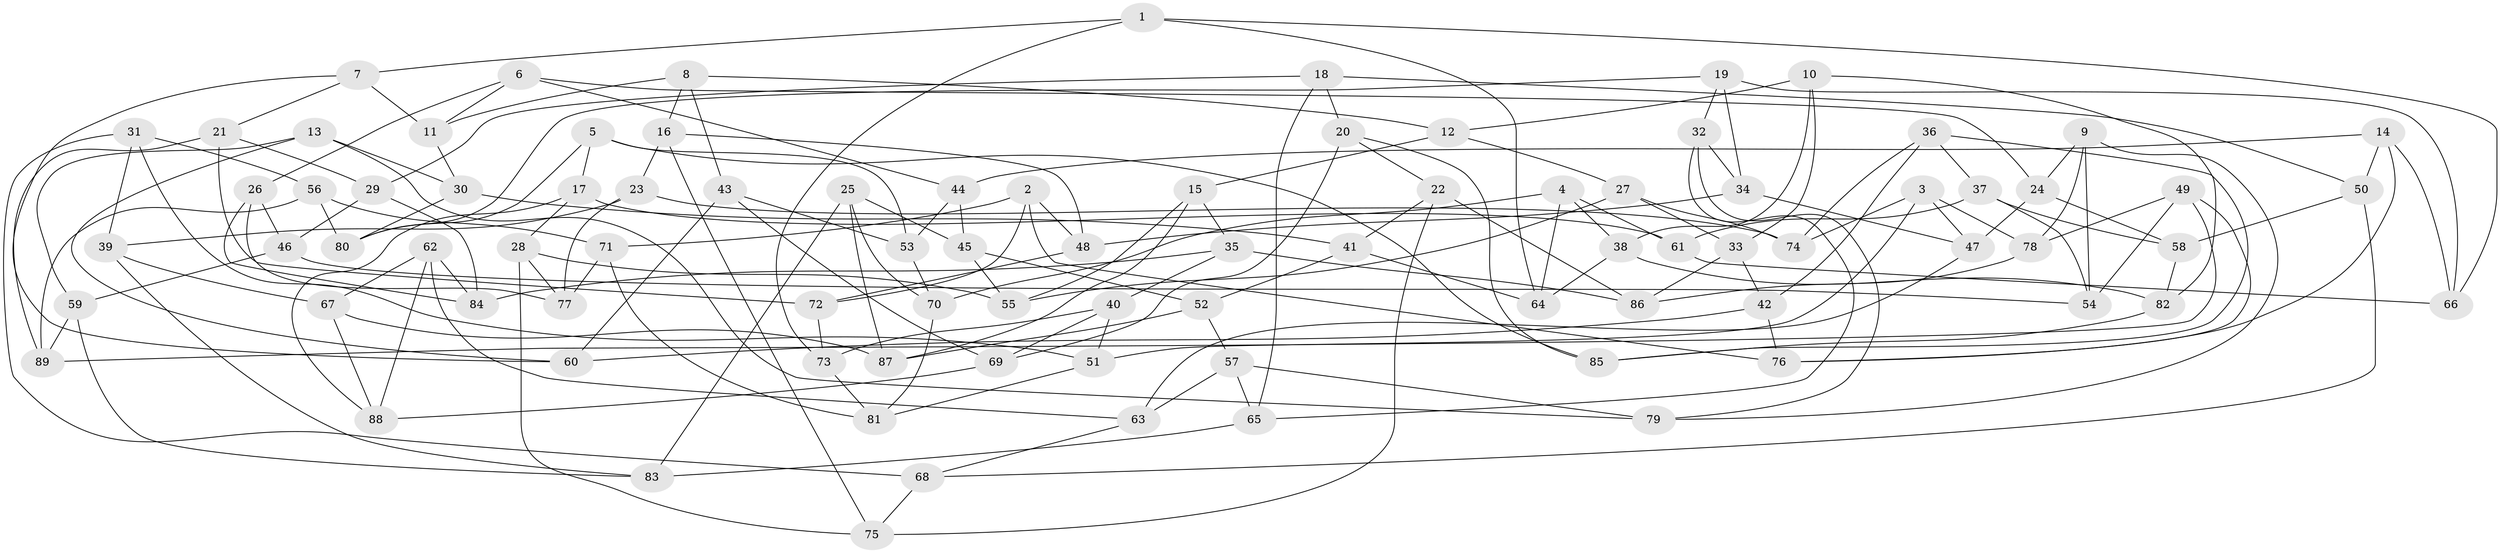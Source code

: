 // Generated by graph-tools (version 1.1) at 2025/56/03/09/25 04:56:50]
// undirected, 89 vertices, 178 edges
graph export_dot {
graph [start="1"]
  node [color=gray90,style=filled];
  1;
  2;
  3;
  4;
  5;
  6;
  7;
  8;
  9;
  10;
  11;
  12;
  13;
  14;
  15;
  16;
  17;
  18;
  19;
  20;
  21;
  22;
  23;
  24;
  25;
  26;
  27;
  28;
  29;
  30;
  31;
  32;
  33;
  34;
  35;
  36;
  37;
  38;
  39;
  40;
  41;
  42;
  43;
  44;
  45;
  46;
  47;
  48;
  49;
  50;
  51;
  52;
  53;
  54;
  55;
  56;
  57;
  58;
  59;
  60;
  61;
  62;
  63;
  64;
  65;
  66;
  67;
  68;
  69;
  70;
  71;
  72;
  73;
  74;
  75;
  76;
  77;
  78;
  79;
  80;
  81;
  82;
  83;
  84;
  85;
  86;
  87;
  88;
  89;
  1 -- 64;
  1 -- 7;
  1 -- 73;
  1 -- 66;
  2 -- 76;
  2 -- 71;
  2 -- 72;
  2 -- 48;
  3 -- 74;
  3 -- 47;
  3 -- 51;
  3 -- 78;
  4 -- 38;
  4 -- 61;
  4 -- 70;
  4 -- 64;
  5 -- 17;
  5 -- 85;
  5 -- 80;
  5 -- 53;
  6 -- 26;
  6 -- 24;
  6 -- 11;
  6 -- 44;
  7 -- 11;
  7 -- 21;
  7 -- 60;
  8 -- 12;
  8 -- 16;
  8 -- 11;
  8 -- 43;
  9 -- 24;
  9 -- 54;
  9 -- 78;
  9 -- 79;
  10 -- 12;
  10 -- 33;
  10 -- 82;
  10 -- 38;
  11 -- 30;
  12 -- 15;
  12 -- 27;
  13 -- 60;
  13 -- 30;
  13 -- 79;
  13 -- 59;
  14 -- 76;
  14 -- 50;
  14 -- 44;
  14 -- 66;
  15 -- 55;
  15 -- 87;
  15 -- 35;
  16 -- 75;
  16 -- 23;
  16 -- 48;
  17 -- 61;
  17 -- 28;
  17 -- 88;
  18 -- 50;
  18 -- 20;
  18 -- 65;
  18 -- 29;
  19 -- 66;
  19 -- 32;
  19 -- 34;
  19 -- 80;
  20 -- 69;
  20 -- 85;
  20 -- 22;
  21 -- 72;
  21 -- 89;
  21 -- 29;
  22 -- 86;
  22 -- 41;
  22 -- 75;
  23 -- 39;
  23 -- 74;
  23 -- 77;
  24 -- 47;
  24 -- 58;
  25 -- 70;
  25 -- 83;
  25 -- 45;
  25 -- 87;
  26 -- 77;
  26 -- 84;
  26 -- 46;
  27 -- 33;
  27 -- 74;
  27 -- 55;
  28 -- 77;
  28 -- 75;
  28 -- 55;
  29 -- 84;
  29 -- 46;
  30 -- 41;
  30 -- 80;
  31 -- 68;
  31 -- 51;
  31 -- 39;
  31 -- 56;
  32 -- 34;
  32 -- 65;
  32 -- 79;
  33 -- 42;
  33 -- 86;
  34 -- 48;
  34 -- 47;
  35 -- 84;
  35 -- 40;
  35 -- 86;
  36 -- 37;
  36 -- 42;
  36 -- 74;
  36 -- 85;
  37 -- 54;
  37 -- 61;
  37 -- 58;
  38 -- 64;
  38 -- 82;
  39 -- 67;
  39 -- 83;
  40 -- 73;
  40 -- 69;
  40 -- 51;
  41 -- 52;
  41 -- 64;
  42 -- 76;
  42 -- 60;
  43 -- 60;
  43 -- 69;
  43 -- 53;
  44 -- 45;
  44 -- 53;
  45 -- 52;
  45 -- 55;
  46 -- 54;
  46 -- 59;
  47 -- 63;
  48 -- 72;
  49 -- 76;
  49 -- 78;
  49 -- 89;
  49 -- 54;
  50 -- 68;
  50 -- 58;
  51 -- 81;
  52 -- 57;
  52 -- 87;
  53 -- 70;
  56 -- 80;
  56 -- 71;
  56 -- 89;
  57 -- 79;
  57 -- 65;
  57 -- 63;
  58 -- 82;
  59 -- 89;
  59 -- 83;
  61 -- 66;
  62 -- 63;
  62 -- 84;
  62 -- 67;
  62 -- 88;
  63 -- 68;
  65 -- 83;
  67 -- 87;
  67 -- 88;
  68 -- 75;
  69 -- 88;
  70 -- 81;
  71 -- 81;
  71 -- 77;
  72 -- 73;
  73 -- 81;
  78 -- 86;
  82 -- 85;
}
